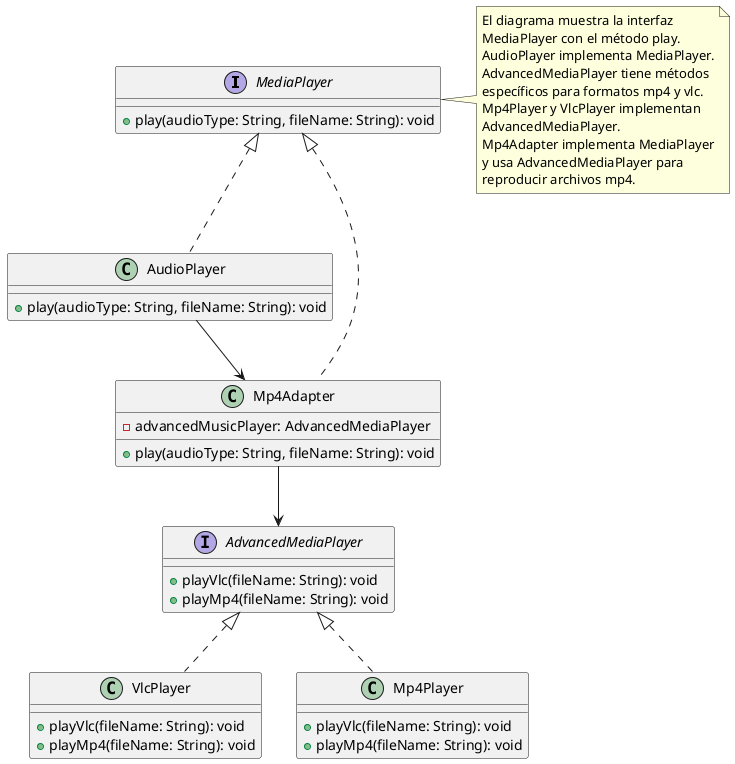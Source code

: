 @startuml
interface MediaPlayer {
    + play(audioType: String, fileName: String): void
}

class AudioPlayer implements MediaPlayer {
    + play(audioType: String, fileName: String): void
}

interface AdvancedMediaPlayer {
    + playVlc(fileName: String): void
    + playMp4(fileName: String): void
}

class VlcPlayer implements AdvancedMediaPlayer {
    + playVlc(fileName: String): void
    + playMp4(fileName: String): void
}

class Mp4Player implements AdvancedMediaPlayer {
    + playVlc(fileName: String): void
    + playMp4(fileName: String): void
}

class Mp4Adapter implements MediaPlayer {
    - advancedMusicPlayer: AdvancedMediaPlayer
    + play(audioType: String, fileName: String): void
}
AudioPlayer --> Mp4Adapter

Mp4Adapter --> AdvancedMediaPlayer

note right of MediaPlayer
El diagrama muestra la interfaz
MediaPlayer con el método play.
AudioPlayer implementa MediaPlayer.
AdvancedMediaPlayer tiene métodos
específicos para formatos mp4 y vlc.
Mp4Player y VlcPlayer implementan
AdvancedMediaPlayer.
Mp4Adapter implementa MediaPlayer
y usa AdvancedMediaPlayer para
reproducir archivos mp4.
end note
@enduml


